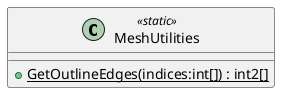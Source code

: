 @startuml
class MeshUtilities <<static>> {
    + {static} GetOutlineEdges(indices:int[]) : int2[]
}
@enduml
